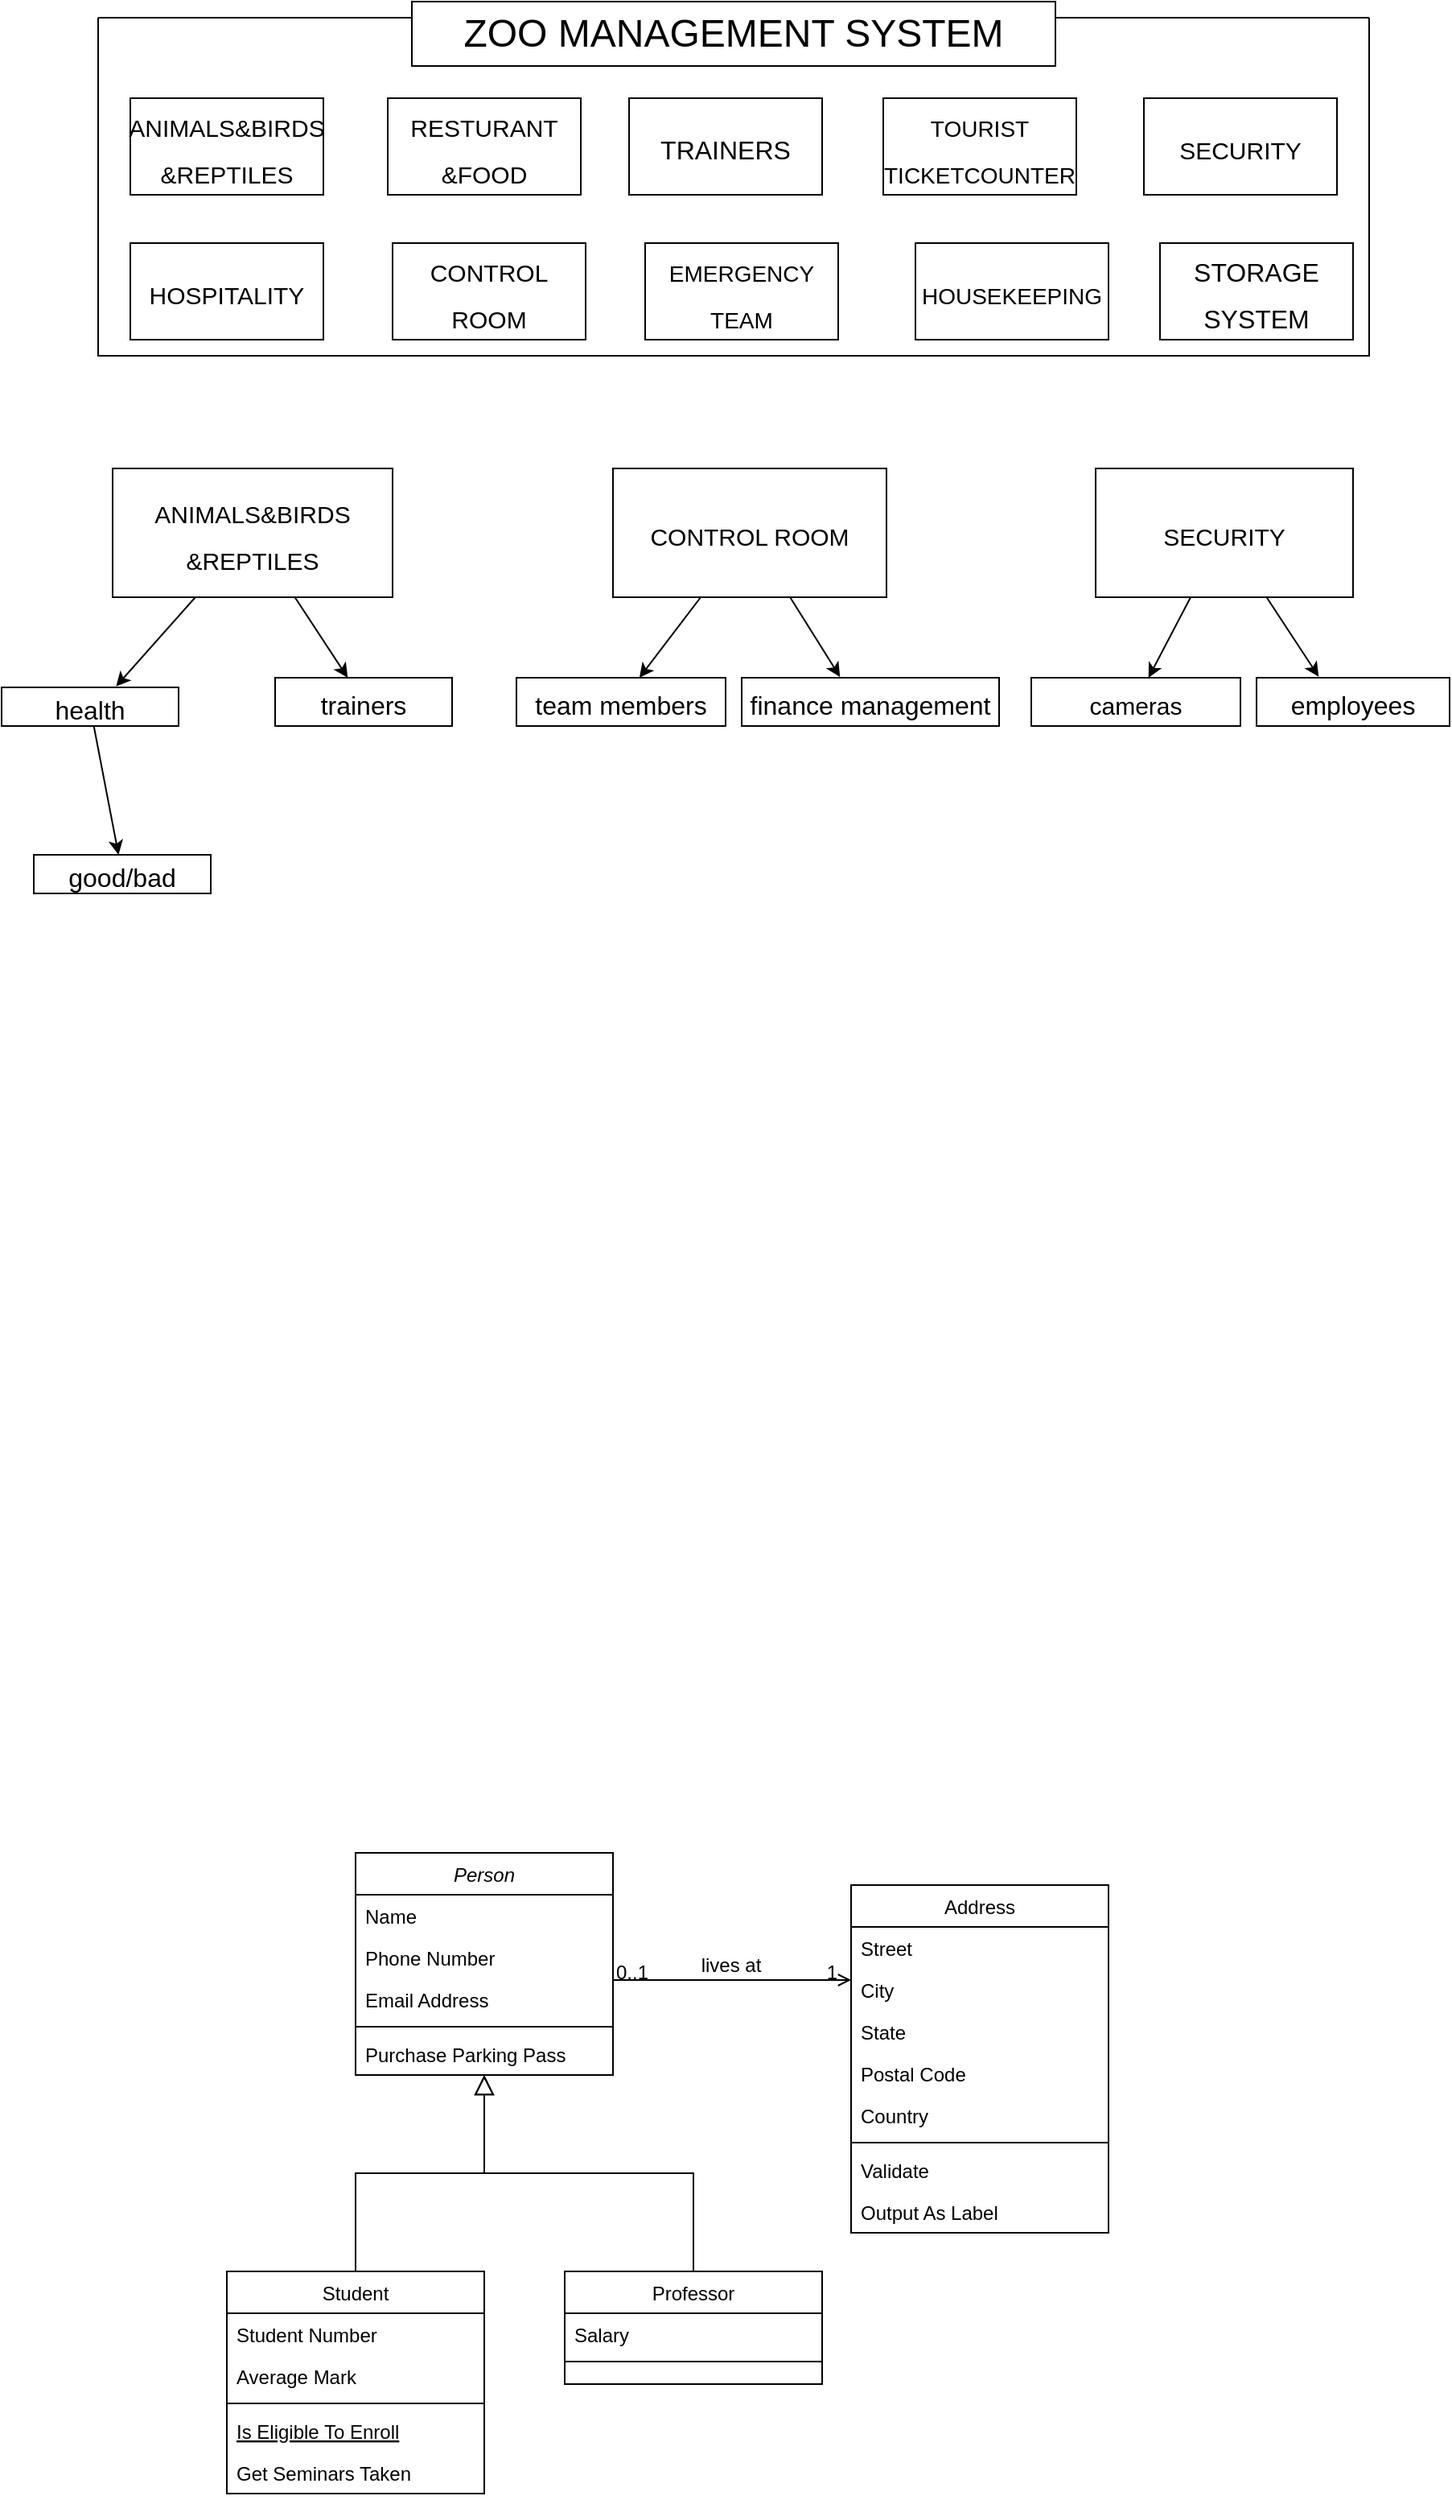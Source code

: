 <mxfile version="20.0.3" type="device"><diagram id="C5RBs43oDa-KdzZeNtuy" name="Page-1"><mxGraphModel dx="1805" dy="1683" grid="1" gridSize="10" guides="1" tooltips="1" connect="1" arrows="1" fold="1" page="1" pageScale="1" pageWidth="827" pageHeight="1169" math="0" shadow="0"><root><mxCell id="WIyWlLk6GJQsqaUBKTNV-0"/><mxCell id="WIyWlLk6GJQsqaUBKTNV-1" parent="WIyWlLk6GJQsqaUBKTNV-0"/><mxCell id="zkfFHV4jXpPFQw0GAbJ--0" value="Person" style="swimlane;fontStyle=2;align=center;verticalAlign=top;childLayout=stackLayout;horizontal=1;startSize=26;horizontalStack=0;resizeParent=1;resizeLast=0;collapsible=1;marginBottom=0;rounded=0;shadow=0;strokeWidth=1;" parent="WIyWlLk6GJQsqaUBKTNV-1" vertex="1"><mxGeometry x="200" y="100" width="160" height="138" as="geometry"><mxRectangle x="230" y="140" width="160" height="26" as="alternateBounds"/></mxGeometry></mxCell><mxCell id="zkfFHV4jXpPFQw0GAbJ--1" value="Name" style="text;align=left;verticalAlign=top;spacingLeft=4;spacingRight=4;overflow=hidden;rotatable=0;points=[[0,0.5],[1,0.5]];portConstraint=eastwest;" parent="zkfFHV4jXpPFQw0GAbJ--0" vertex="1"><mxGeometry y="26" width="160" height="26" as="geometry"/></mxCell><mxCell id="zkfFHV4jXpPFQw0GAbJ--2" value="Phone Number" style="text;align=left;verticalAlign=top;spacingLeft=4;spacingRight=4;overflow=hidden;rotatable=0;points=[[0,0.5],[1,0.5]];portConstraint=eastwest;rounded=0;shadow=0;html=0;" parent="zkfFHV4jXpPFQw0GAbJ--0" vertex="1"><mxGeometry y="52" width="160" height="26" as="geometry"/></mxCell><mxCell id="zkfFHV4jXpPFQw0GAbJ--3" value="Email Address" style="text;align=left;verticalAlign=top;spacingLeft=4;spacingRight=4;overflow=hidden;rotatable=0;points=[[0,0.5],[1,0.5]];portConstraint=eastwest;rounded=0;shadow=0;html=0;" parent="zkfFHV4jXpPFQw0GAbJ--0" vertex="1"><mxGeometry y="78" width="160" height="26" as="geometry"/></mxCell><mxCell id="zkfFHV4jXpPFQw0GAbJ--4" value="" style="line;html=1;strokeWidth=1;align=left;verticalAlign=middle;spacingTop=-1;spacingLeft=3;spacingRight=3;rotatable=0;labelPosition=right;points=[];portConstraint=eastwest;" parent="zkfFHV4jXpPFQw0GAbJ--0" vertex="1"><mxGeometry y="104" width="160" height="8" as="geometry"/></mxCell><mxCell id="zkfFHV4jXpPFQw0GAbJ--5" value="Purchase Parking Pass" style="text;align=left;verticalAlign=top;spacingLeft=4;spacingRight=4;overflow=hidden;rotatable=0;points=[[0,0.5],[1,0.5]];portConstraint=eastwest;" parent="zkfFHV4jXpPFQw0GAbJ--0" vertex="1"><mxGeometry y="112" width="160" height="26" as="geometry"/></mxCell><mxCell id="zkfFHV4jXpPFQw0GAbJ--6" value="Student" style="swimlane;fontStyle=0;align=center;verticalAlign=top;childLayout=stackLayout;horizontal=1;startSize=26;horizontalStack=0;resizeParent=1;resizeLast=0;collapsible=1;marginBottom=0;rounded=0;shadow=0;strokeWidth=1;" parent="WIyWlLk6GJQsqaUBKTNV-1" vertex="1"><mxGeometry x="120" y="360" width="160" height="138" as="geometry"><mxRectangle x="130" y="380" width="160" height="26" as="alternateBounds"/></mxGeometry></mxCell><mxCell id="zkfFHV4jXpPFQw0GAbJ--7" value="Student Number" style="text;align=left;verticalAlign=top;spacingLeft=4;spacingRight=4;overflow=hidden;rotatable=0;points=[[0,0.5],[1,0.5]];portConstraint=eastwest;" parent="zkfFHV4jXpPFQw0GAbJ--6" vertex="1"><mxGeometry y="26" width="160" height="26" as="geometry"/></mxCell><mxCell id="zkfFHV4jXpPFQw0GAbJ--8" value="Average Mark" style="text;align=left;verticalAlign=top;spacingLeft=4;spacingRight=4;overflow=hidden;rotatable=0;points=[[0,0.5],[1,0.5]];portConstraint=eastwest;rounded=0;shadow=0;html=0;" parent="zkfFHV4jXpPFQw0GAbJ--6" vertex="1"><mxGeometry y="52" width="160" height="26" as="geometry"/></mxCell><mxCell id="zkfFHV4jXpPFQw0GAbJ--9" value="" style="line;html=1;strokeWidth=1;align=left;verticalAlign=middle;spacingTop=-1;spacingLeft=3;spacingRight=3;rotatable=0;labelPosition=right;points=[];portConstraint=eastwest;" parent="zkfFHV4jXpPFQw0GAbJ--6" vertex="1"><mxGeometry y="78" width="160" height="8" as="geometry"/></mxCell><mxCell id="zkfFHV4jXpPFQw0GAbJ--10" value="Is Eligible To Enroll" style="text;align=left;verticalAlign=top;spacingLeft=4;spacingRight=4;overflow=hidden;rotatable=0;points=[[0,0.5],[1,0.5]];portConstraint=eastwest;fontStyle=4" parent="zkfFHV4jXpPFQw0GAbJ--6" vertex="1"><mxGeometry y="86" width="160" height="26" as="geometry"/></mxCell><mxCell id="zkfFHV4jXpPFQw0GAbJ--11" value="Get Seminars Taken" style="text;align=left;verticalAlign=top;spacingLeft=4;spacingRight=4;overflow=hidden;rotatable=0;points=[[0,0.5],[1,0.5]];portConstraint=eastwest;" parent="zkfFHV4jXpPFQw0GAbJ--6" vertex="1"><mxGeometry y="112" width="160" height="26" as="geometry"/></mxCell><mxCell id="zkfFHV4jXpPFQw0GAbJ--12" value="" style="endArrow=block;endSize=10;endFill=0;shadow=0;strokeWidth=1;rounded=0;edgeStyle=elbowEdgeStyle;elbow=vertical;" parent="WIyWlLk6GJQsqaUBKTNV-1" source="zkfFHV4jXpPFQw0GAbJ--6" target="zkfFHV4jXpPFQw0GAbJ--0" edge="1"><mxGeometry width="160" relative="1" as="geometry"><mxPoint x="200" y="203" as="sourcePoint"/><mxPoint x="200" y="203" as="targetPoint"/></mxGeometry></mxCell><mxCell id="zkfFHV4jXpPFQw0GAbJ--13" value="Professor" style="swimlane;fontStyle=0;align=center;verticalAlign=top;childLayout=stackLayout;horizontal=1;startSize=26;horizontalStack=0;resizeParent=1;resizeLast=0;collapsible=1;marginBottom=0;rounded=0;shadow=0;strokeWidth=1;" parent="WIyWlLk6GJQsqaUBKTNV-1" vertex="1"><mxGeometry x="330" y="360" width="160" height="70" as="geometry"><mxRectangle x="340" y="380" width="170" height="26" as="alternateBounds"/></mxGeometry></mxCell><mxCell id="zkfFHV4jXpPFQw0GAbJ--14" value="Salary" style="text;align=left;verticalAlign=top;spacingLeft=4;spacingRight=4;overflow=hidden;rotatable=0;points=[[0,0.5],[1,0.5]];portConstraint=eastwest;" parent="zkfFHV4jXpPFQw0GAbJ--13" vertex="1"><mxGeometry y="26" width="160" height="26" as="geometry"/></mxCell><mxCell id="zkfFHV4jXpPFQw0GAbJ--15" value="" style="line;html=1;strokeWidth=1;align=left;verticalAlign=middle;spacingTop=-1;spacingLeft=3;spacingRight=3;rotatable=0;labelPosition=right;points=[];portConstraint=eastwest;" parent="zkfFHV4jXpPFQw0GAbJ--13" vertex="1"><mxGeometry y="52" width="160" height="8" as="geometry"/></mxCell><mxCell id="zkfFHV4jXpPFQw0GAbJ--16" value="" style="endArrow=block;endSize=10;endFill=0;shadow=0;strokeWidth=1;rounded=0;edgeStyle=elbowEdgeStyle;elbow=vertical;" parent="WIyWlLk6GJQsqaUBKTNV-1" source="zkfFHV4jXpPFQw0GAbJ--13" target="zkfFHV4jXpPFQw0GAbJ--0" edge="1"><mxGeometry width="160" relative="1" as="geometry"><mxPoint x="210" y="373" as="sourcePoint"/><mxPoint x="310" y="271" as="targetPoint"/></mxGeometry></mxCell><mxCell id="zkfFHV4jXpPFQw0GAbJ--17" value="Address" style="swimlane;fontStyle=0;align=center;verticalAlign=top;childLayout=stackLayout;horizontal=1;startSize=26;horizontalStack=0;resizeParent=1;resizeLast=0;collapsible=1;marginBottom=0;rounded=0;shadow=0;strokeWidth=1;" parent="WIyWlLk6GJQsqaUBKTNV-1" vertex="1"><mxGeometry x="508" y="120" width="160" height="216" as="geometry"><mxRectangle x="550" y="140" width="160" height="26" as="alternateBounds"/></mxGeometry></mxCell><mxCell id="zkfFHV4jXpPFQw0GAbJ--18" value="Street" style="text;align=left;verticalAlign=top;spacingLeft=4;spacingRight=4;overflow=hidden;rotatable=0;points=[[0,0.5],[1,0.5]];portConstraint=eastwest;" parent="zkfFHV4jXpPFQw0GAbJ--17" vertex="1"><mxGeometry y="26" width="160" height="26" as="geometry"/></mxCell><mxCell id="zkfFHV4jXpPFQw0GAbJ--19" value="City" style="text;align=left;verticalAlign=top;spacingLeft=4;spacingRight=4;overflow=hidden;rotatable=0;points=[[0,0.5],[1,0.5]];portConstraint=eastwest;rounded=0;shadow=0;html=0;" parent="zkfFHV4jXpPFQw0GAbJ--17" vertex="1"><mxGeometry y="52" width="160" height="26" as="geometry"/></mxCell><mxCell id="zkfFHV4jXpPFQw0GAbJ--20" value="State" style="text;align=left;verticalAlign=top;spacingLeft=4;spacingRight=4;overflow=hidden;rotatable=0;points=[[0,0.5],[1,0.5]];portConstraint=eastwest;rounded=0;shadow=0;html=0;" parent="zkfFHV4jXpPFQw0GAbJ--17" vertex="1"><mxGeometry y="78" width="160" height="26" as="geometry"/></mxCell><mxCell id="zkfFHV4jXpPFQw0GAbJ--21" value="Postal Code" style="text;align=left;verticalAlign=top;spacingLeft=4;spacingRight=4;overflow=hidden;rotatable=0;points=[[0,0.5],[1,0.5]];portConstraint=eastwest;rounded=0;shadow=0;html=0;" parent="zkfFHV4jXpPFQw0GAbJ--17" vertex="1"><mxGeometry y="104" width="160" height="26" as="geometry"/></mxCell><mxCell id="zkfFHV4jXpPFQw0GAbJ--22" value="Country" style="text;align=left;verticalAlign=top;spacingLeft=4;spacingRight=4;overflow=hidden;rotatable=0;points=[[0,0.5],[1,0.5]];portConstraint=eastwest;rounded=0;shadow=0;html=0;" parent="zkfFHV4jXpPFQw0GAbJ--17" vertex="1"><mxGeometry y="130" width="160" height="26" as="geometry"/></mxCell><mxCell id="zkfFHV4jXpPFQw0GAbJ--23" value="" style="line;html=1;strokeWidth=1;align=left;verticalAlign=middle;spacingTop=-1;spacingLeft=3;spacingRight=3;rotatable=0;labelPosition=right;points=[];portConstraint=eastwest;" parent="zkfFHV4jXpPFQw0GAbJ--17" vertex="1"><mxGeometry y="156" width="160" height="8" as="geometry"/></mxCell><mxCell id="zkfFHV4jXpPFQw0GAbJ--24" value="Validate" style="text;align=left;verticalAlign=top;spacingLeft=4;spacingRight=4;overflow=hidden;rotatable=0;points=[[0,0.5],[1,0.5]];portConstraint=eastwest;" parent="zkfFHV4jXpPFQw0GAbJ--17" vertex="1"><mxGeometry y="164" width="160" height="26" as="geometry"/></mxCell><mxCell id="zkfFHV4jXpPFQw0GAbJ--25" value="Output As Label" style="text;align=left;verticalAlign=top;spacingLeft=4;spacingRight=4;overflow=hidden;rotatable=0;points=[[0,0.5],[1,0.5]];portConstraint=eastwest;" parent="zkfFHV4jXpPFQw0GAbJ--17" vertex="1"><mxGeometry y="190" width="160" height="26" as="geometry"/></mxCell><mxCell id="zkfFHV4jXpPFQw0GAbJ--26" value="" style="endArrow=open;shadow=0;strokeWidth=1;rounded=0;endFill=1;edgeStyle=elbowEdgeStyle;elbow=vertical;" parent="WIyWlLk6GJQsqaUBKTNV-1" source="zkfFHV4jXpPFQw0GAbJ--0" target="zkfFHV4jXpPFQw0GAbJ--17" edge="1"><mxGeometry x="0.5" y="41" relative="1" as="geometry"><mxPoint x="380" y="192" as="sourcePoint"/><mxPoint x="540" y="192" as="targetPoint"/><mxPoint x="-40" y="32" as="offset"/></mxGeometry></mxCell><mxCell id="zkfFHV4jXpPFQw0GAbJ--27" value="0..1" style="resizable=0;align=left;verticalAlign=bottom;labelBackgroundColor=none;fontSize=12;" parent="zkfFHV4jXpPFQw0GAbJ--26" connectable="0" vertex="1"><mxGeometry x="-1" relative="1" as="geometry"><mxPoint y="4" as="offset"/></mxGeometry></mxCell><mxCell id="zkfFHV4jXpPFQw0GAbJ--28" value="1" style="resizable=0;align=right;verticalAlign=bottom;labelBackgroundColor=none;fontSize=12;" parent="zkfFHV4jXpPFQw0GAbJ--26" connectable="0" vertex="1"><mxGeometry x="1" relative="1" as="geometry"><mxPoint x="-7" y="4" as="offset"/></mxGeometry></mxCell><mxCell id="zkfFHV4jXpPFQw0GAbJ--29" value="lives at" style="text;html=1;resizable=0;points=[];;align=center;verticalAlign=middle;labelBackgroundColor=none;rounded=0;shadow=0;strokeWidth=1;fontSize=12;" parent="zkfFHV4jXpPFQw0GAbJ--26" vertex="1" connectable="0"><mxGeometry x="0.5" y="49" relative="1" as="geometry"><mxPoint x="-38" y="40" as="offset"/></mxGeometry></mxCell><mxCell id="DQEcwBU4bp7e-4Q_kHwZ-1" value="&lt;font style=&quot;font-size: 15px;&quot;&gt;ANIMALS&amp;amp;BIRDS&lt;br&gt;&amp;amp;REPTILES&lt;br&gt;&lt;/font&gt;" style="rounded=0;whiteSpace=wrap;html=1;fontSize=24;" vertex="1" parent="WIyWlLk6GJQsqaUBKTNV-1"><mxGeometry x="60" y="-990" width="120" height="60" as="geometry"/></mxCell><mxCell id="DQEcwBU4bp7e-4Q_kHwZ-2" value="&lt;font style=&quot;font-size: 14px;&quot;&gt;HOUSEKEEPING&lt;/font&gt;" style="rounded=0;whiteSpace=wrap;html=1;fontSize=24;" vertex="1" parent="WIyWlLk6GJQsqaUBKTNV-1"><mxGeometry x="548" y="-900" width="120" height="60" as="geometry"/></mxCell><mxCell id="DQEcwBU4bp7e-4Q_kHwZ-3" value="&lt;span style=&quot;font-size: 15px;&quot;&gt;HOSPITALITY&lt;/span&gt;" style="rounded=0;whiteSpace=wrap;html=1;fontSize=24;" vertex="1" parent="WIyWlLk6GJQsqaUBKTNV-1"><mxGeometry x="60" y="-900" width="120" height="60" as="geometry"/></mxCell><mxCell id="DQEcwBU4bp7e-4Q_kHwZ-4" value="&lt;font style=&quot;font-size: 15px;&quot;&gt;SECURITY&lt;/font&gt;" style="rounded=0;whiteSpace=wrap;html=1;fontSize=24;" vertex="1" parent="WIyWlLk6GJQsqaUBKTNV-1"><mxGeometry x="690" y="-990" width="120" height="60" as="geometry"/></mxCell><mxCell id="DQEcwBU4bp7e-4Q_kHwZ-5" value="&lt;span style=&quot;font-size: 14px;&quot;&gt;TOURIST&lt;br&gt;TICKETCOUNTER&lt;br&gt;&lt;/span&gt;" style="rounded=0;whiteSpace=wrap;html=1;fontSize=24;" vertex="1" parent="WIyWlLk6GJQsqaUBKTNV-1"><mxGeometry x="528" y="-990" width="120" height="60" as="geometry"/></mxCell><mxCell id="DQEcwBU4bp7e-4Q_kHwZ-6" value="&lt;font style=&quot;font-size: 16px;&quot;&gt;TRAINERS&lt;/font&gt;" style="rounded=0;whiteSpace=wrap;html=1;fontSize=24;" vertex="1" parent="WIyWlLk6GJQsqaUBKTNV-1"><mxGeometry x="370" y="-990" width="120" height="60" as="geometry"/></mxCell><mxCell id="DQEcwBU4bp7e-4Q_kHwZ-7" value="&lt;span style=&quot;font-size: 15px;&quot;&gt;RESTURANT&lt;br&gt;&amp;amp;FOOD&lt;br&gt;&lt;/span&gt;" style="rounded=0;whiteSpace=wrap;html=1;fontSize=24;" vertex="1" parent="WIyWlLk6GJQsqaUBKTNV-1"><mxGeometry x="220" y="-990" width="120" height="60" as="geometry"/></mxCell><mxCell id="DQEcwBU4bp7e-4Q_kHwZ-8" value="&lt;font style=&quot;font-size: 14px;&quot;&gt;EMERGENCY TEAM&lt;/font&gt;" style="rounded=0;whiteSpace=wrap;html=1;fontSize=24;" vertex="1" parent="WIyWlLk6GJQsqaUBKTNV-1"><mxGeometry x="380" y="-900" width="120" height="60" as="geometry"/></mxCell><mxCell id="DQEcwBU4bp7e-4Q_kHwZ-9" value="&lt;span style=&quot;font-size: 15px;&quot;&gt;CONTROL ROOM&lt;/span&gt;" style="rounded=0;whiteSpace=wrap;html=1;fontSize=24;" vertex="1" parent="WIyWlLk6GJQsqaUBKTNV-1"><mxGeometry x="223" y="-900" width="120" height="60" as="geometry"/></mxCell><mxCell id="DQEcwBU4bp7e-4Q_kHwZ-10" value="&lt;font style=&quot;font-size: 16px;&quot;&gt;STORAGE SYSTEM&lt;/font&gt;" style="rounded=0;whiteSpace=wrap;html=1;fontSize=24;" vertex="1" parent="WIyWlLk6GJQsqaUBKTNV-1"><mxGeometry x="700" y="-900" width="120" height="60" as="geometry"/></mxCell><mxCell id="DQEcwBU4bp7e-4Q_kHwZ-41" style="edgeStyle=none;rounded=0;orthogonalLoop=1;jettySize=auto;html=1;entryX=0.647;entryY=-0.025;entryDx=0;entryDy=0;entryPerimeter=0;fontSize=16;" edge="1" parent="WIyWlLk6GJQsqaUBKTNV-1" source="DQEcwBU4bp7e-4Q_kHwZ-14" target="DQEcwBU4bp7e-4Q_kHwZ-18"><mxGeometry relative="1" as="geometry"/></mxCell><mxCell id="DQEcwBU4bp7e-4Q_kHwZ-42" style="edgeStyle=none;rounded=0;orthogonalLoop=1;jettySize=auto;html=1;fontSize=16;" edge="1" parent="WIyWlLk6GJQsqaUBKTNV-1" source="DQEcwBU4bp7e-4Q_kHwZ-14" target="DQEcwBU4bp7e-4Q_kHwZ-39"><mxGeometry relative="1" as="geometry"/></mxCell><mxCell id="DQEcwBU4bp7e-4Q_kHwZ-14" value="&lt;font style=&quot;font-size: 15px;&quot;&gt;ANIMALS&amp;amp;BIRDS&lt;br&gt;&amp;amp;REPTILES&lt;br&gt;&lt;/font&gt;" style="rounded=0;whiteSpace=wrap;html=1;fontSize=24;" vertex="1" parent="WIyWlLk6GJQsqaUBKTNV-1"><mxGeometry x="49" y="-760" width="174" height="80" as="geometry"/></mxCell><mxCell id="DQEcwBU4bp7e-4Q_kHwZ-21" value="" style="edgeStyle=none;rounded=0;orthogonalLoop=1;jettySize=auto;html=1;fontSize=16;" edge="1" parent="WIyWlLk6GJQsqaUBKTNV-1" source="DQEcwBU4bp7e-4Q_kHwZ-15" target="DQEcwBU4bp7e-4Q_kHwZ-20"><mxGeometry relative="1" as="geometry"/></mxCell><mxCell id="DQEcwBU4bp7e-4Q_kHwZ-44" style="edgeStyle=none;rounded=0;orthogonalLoop=1;jettySize=auto;html=1;entryX=0.382;entryY=-0.017;entryDx=0;entryDy=0;entryPerimeter=0;fontSize=16;" edge="1" parent="WIyWlLk6GJQsqaUBKTNV-1" source="DQEcwBU4bp7e-4Q_kHwZ-15" target="DQEcwBU4bp7e-4Q_kHwZ-43"><mxGeometry relative="1" as="geometry"/></mxCell><mxCell id="DQEcwBU4bp7e-4Q_kHwZ-15" value="&lt;span style=&quot;font-size: 15px;&quot;&gt;CONTROL ROOM&lt;/span&gt;" style="rounded=0;whiteSpace=wrap;html=1;fontSize=24;" vertex="1" parent="WIyWlLk6GJQsqaUBKTNV-1"><mxGeometry x="360" y="-760" width="170" height="80" as="geometry"/></mxCell><mxCell id="DQEcwBU4bp7e-4Q_kHwZ-48" value="" style="edgeStyle=none;rounded=0;orthogonalLoop=1;jettySize=auto;html=1;fontSize=16;" edge="1" parent="WIyWlLk6GJQsqaUBKTNV-1" source="DQEcwBU4bp7e-4Q_kHwZ-18" target="DQEcwBU4bp7e-4Q_kHwZ-47"><mxGeometry relative="1" as="geometry"/></mxCell><mxCell id="DQEcwBU4bp7e-4Q_kHwZ-18" value="&lt;font style=&quot;font-size: 16px;&quot;&gt;health&lt;br&gt;&lt;/font&gt;" style="rounded=0;whiteSpace=wrap;html=1;fontSize=24;" vertex="1" parent="WIyWlLk6GJQsqaUBKTNV-1"><mxGeometry x="-20" y="-624" width="110" height="24" as="geometry"/></mxCell><mxCell id="DQEcwBU4bp7e-4Q_kHwZ-20" value="&lt;font style=&quot;font-size: 16px;&quot;&gt;team members&lt;br&gt;&lt;/font&gt;" style="rounded=0;whiteSpace=wrap;html=1;fontSize=24;" vertex="1" parent="WIyWlLk6GJQsqaUBKTNV-1"><mxGeometry x="300" y="-630" width="130" height="30" as="geometry"/></mxCell><mxCell id="DQEcwBU4bp7e-4Q_kHwZ-24" value="" style="edgeStyle=none;rounded=0;orthogonalLoop=1;jettySize=auto;html=1;fontSize=16;" edge="1" parent="WIyWlLk6GJQsqaUBKTNV-1" source="DQEcwBU4bp7e-4Q_kHwZ-22" target="DQEcwBU4bp7e-4Q_kHwZ-23"><mxGeometry relative="1" as="geometry"/></mxCell><mxCell id="DQEcwBU4bp7e-4Q_kHwZ-46" style="edgeStyle=none;rounded=0;orthogonalLoop=1;jettySize=auto;html=1;entryX=0.322;entryY=-0.022;entryDx=0;entryDy=0;entryPerimeter=0;fontSize=16;" edge="1" parent="WIyWlLk6GJQsqaUBKTNV-1" source="DQEcwBU4bp7e-4Q_kHwZ-22" target="DQEcwBU4bp7e-4Q_kHwZ-45"><mxGeometry relative="1" as="geometry"/></mxCell><mxCell id="DQEcwBU4bp7e-4Q_kHwZ-22" value="&lt;font style=&quot;font-size: 15px;&quot;&gt;SECURITY&lt;/font&gt;" style="rounded=0;whiteSpace=wrap;html=1;fontSize=24;" vertex="1" parent="WIyWlLk6GJQsqaUBKTNV-1"><mxGeometry x="660" y="-760" width="160" height="80" as="geometry"/></mxCell><mxCell id="DQEcwBU4bp7e-4Q_kHwZ-23" value="&lt;span style=&quot;font-size: 15px;&quot;&gt;cameras&lt;br&gt;&lt;/span&gt;" style="rounded=0;whiteSpace=wrap;html=1;fontSize=24;" vertex="1" parent="WIyWlLk6GJQsqaUBKTNV-1"><mxGeometry x="620" y="-630" width="130" height="30" as="geometry"/></mxCell><mxCell id="DQEcwBU4bp7e-4Q_kHwZ-38" value="" style="swimlane;startSize=0;fontSize=16;" vertex="1" parent="WIyWlLk6GJQsqaUBKTNV-1"><mxGeometry x="40" y="-1040" width="790" height="210" as="geometry"/></mxCell><mxCell id="DQEcwBU4bp7e-4Q_kHwZ-0" value="&lt;span style=&quot;font-size: 24px;&quot;&gt;ZOO MANAGEMENT SYSTEM&lt;/span&gt;" style="rounded=0;whiteSpace=wrap;html=1;direction=south;" vertex="1" parent="DQEcwBU4bp7e-4Q_kHwZ-38"><mxGeometry x="195" y="-10" width="400" height="40" as="geometry"/></mxCell><mxCell id="DQEcwBU4bp7e-4Q_kHwZ-39" value="&lt;font style=&quot;font-size: 16px;&quot;&gt;trainers&lt;br&gt;&lt;/font&gt;" style="rounded=0;whiteSpace=wrap;html=1;fontSize=24;" vertex="1" parent="WIyWlLk6GJQsqaUBKTNV-1"><mxGeometry x="150" y="-630" width="110" height="30" as="geometry"/></mxCell><mxCell id="DQEcwBU4bp7e-4Q_kHwZ-43" value="&lt;font style=&quot;font-size: 16px;&quot;&gt;finance management&lt;/font&gt;" style="rounded=0;whiteSpace=wrap;html=1;fontSize=24;" vertex="1" parent="WIyWlLk6GJQsqaUBKTNV-1"><mxGeometry x="440" y="-630" width="160" height="30" as="geometry"/></mxCell><mxCell id="DQEcwBU4bp7e-4Q_kHwZ-45" value="&lt;span style=&quot;font-size: 16px;&quot;&gt;employees&lt;/span&gt;" style="rounded=0;whiteSpace=wrap;html=1;fontSize=24;" vertex="1" parent="WIyWlLk6GJQsqaUBKTNV-1"><mxGeometry x="760" y="-630" width="120" height="30" as="geometry"/></mxCell><mxCell id="DQEcwBU4bp7e-4Q_kHwZ-47" value="&lt;font style=&quot;font-size: 16px;&quot;&gt;good/bad&lt;br&gt;&lt;/font&gt;" style="rounded=0;whiteSpace=wrap;html=1;fontSize=24;" vertex="1" parent="WIyWlLk6GJQsqaUBKTNV-1"><mxGeometry y="-520" width="110" height="24" as="geometry"/></mxCell></root></mxGraphModel></diagram></mxfile>